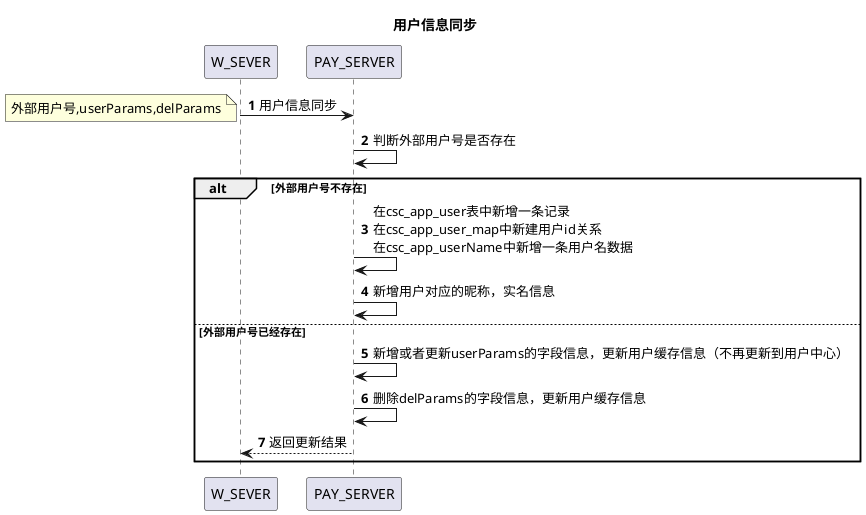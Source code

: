 @startuml
title:用户信息同步
autonumber
W_SEVER->PAY_SERVER:用户信息同步
note left:外部用户号,userParams,delParams
PAY_SERVER->PAY_SERVER:判断外部用户号是否存在
alt 外部用户号不存在
PAY_SERVER->PAY_SERVER:在csc_app_user表中新增一条记录\n在csc_app_user_map中新建用户id关系\n在csc_app_userName中新增一条用户名数据
PAY_SERVER->PAY_SERVER:新增用户对应的昵称，实名信息
else 外部用户号已经存在
PAY_SERVER->PAY_SERVER:新增或者更新userParams的字段信息，更新用户缓存信息（不再更新到用户中心）
PAY_SERVER->PAY_SERVER:删除delParams的字段信息，更新用户缓存信息
PAY_SERVER-->W_SEVER:返回更新结果
end
@enduml